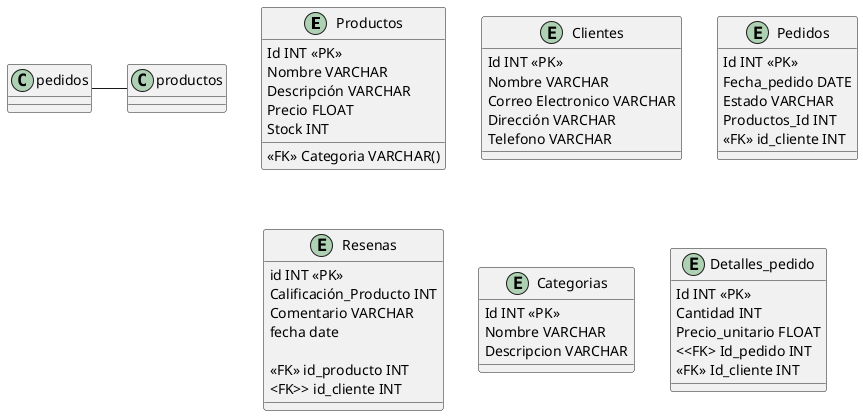 @startuml
entity Productos {
  Id INT <<PK>>
  Nombre VARCHAR 
  Descripción VARCHAR
  Precio FLOAT 
  Stock INT 
  <<FK>> Categoria VARCHAR()
}

entity Clientes {
  Id INT <<PK>>
  Nombre VARCHAR
  Correo Electronico VARCHAR
  Dirección VARCHAR
  Telefono VARCHAR 
}


entity Pedidos{
  Id INT <<PK>>
  Fecha_pedido DATE
  Estado VARCHAR
  Productos_Id INT
  <<FK>> id_cliente INT

}


entity Resenas{
  id INT <<PK>>
  Calificación_Producto INT
  Comentario VARCHAR
  fecha date 

<<FK>> id_producto INT
<FK>> id_cliente INT
}

entity Categorias {
  Id INT <<PK>>
  Nombre VARCHAR
  Descripcion VARCHAR
}

entity Detalles_pedido {
   Id INT <<PK>>
   Cantidad INT
   Precio_unitario FLOAT 
<<FK> Id_pedido INT
<<FK>> Id_cliente INT

}


pedidos - productos